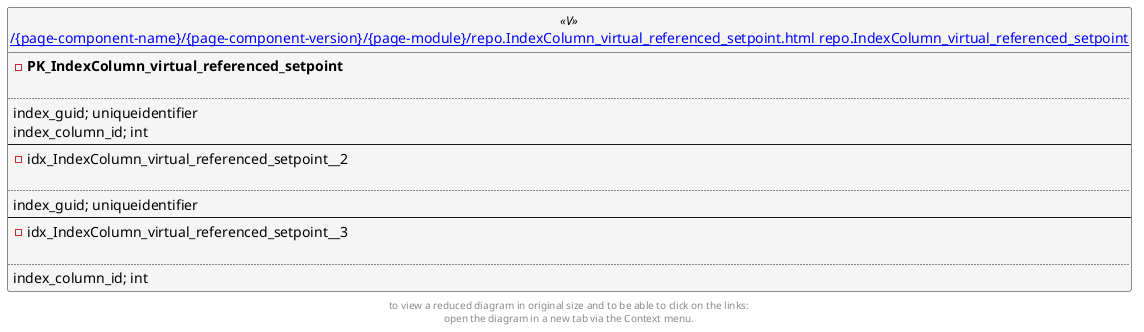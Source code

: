 @startuml
left to right direction
'top to bottom direction
hide circle
'avoide "." issues:
set namespaceSeparator none


skinparam class {
  BackgroundColor White
  BackgroundColor<<FN>> Yellow
  BackgroundColor<<FS>> Yellow
  BackgroundColor<<FT>> LightGray
  BackgroundColor<<IF>> Yellow
  BackgroundColor<<IS>> Yellow
  BackgroundColor<<P>> Aqua
  BackgroundColor<<PC>> Aqua
  BackgroundColor<<SN>> Yellow
  BackgroundColor<<SO>> SlateBlue
  BackgroundColor<<TF>> LightGray
  BackgroundColor<<TR>> Tomato
  BackgroundColor<<U>> White
  BackgroundColor<<V>> WhiteSmoke
  BackgroundColor<<X>> Aqua
}


entity "[[{site-url}/{page-component-name}/{page-component-version}/{page-module}/repo.IndexColumn_virtual_referenced_setpoint.html repo.IndexColumn_virtual_referenced_setpoint]]" as repo.IndexColumn_virtual_referenced_setpoint << V >> {
- **PK_IndexColumn_virtual_referenced_setpoint**

..
index_guid; uniqueidentifier
index_column_id; int
--
- idx_IndexColumn_virtual_referenced_setpoint__2

..
index_guid; uniqueidentifier
--
- idx_IndexColumn_virtual_referenced_setpoint__3

..
index_column_id; int
}


footer
to view a reduced diagram in original size and to be able to click on the links:
open the diagram in a new tab via the Context menu.
end footer

@enduml


